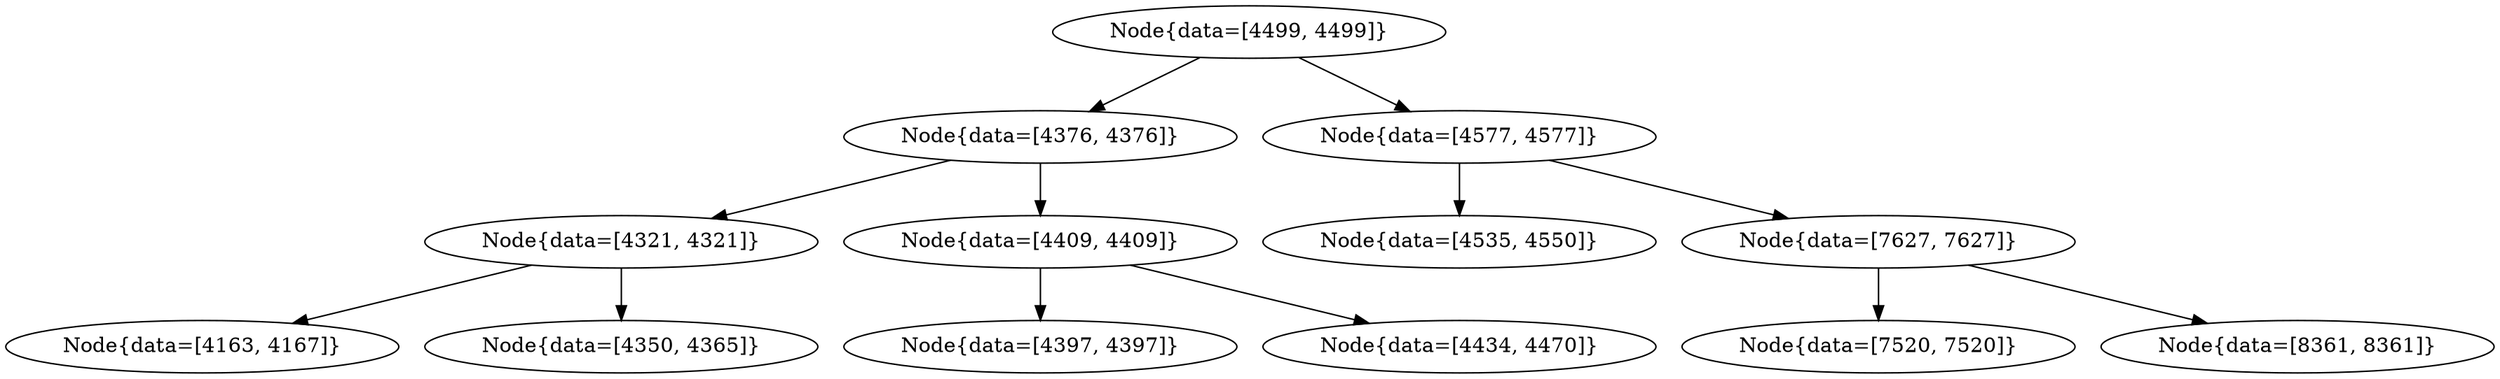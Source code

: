 digraph G{
1216741689 [label="Node{data=[4499, 4499]}"]
1216741689 -> 2114487283
2114487283 [label="Node{data=[4376, 4376]}"]
2114487283 -> 212207240
212207240 [label="Node{data=[4321, 4321]}"]
212207240 -> 1268892066
1268892066 [label="Node{data=[4163, 4167]}"]
212207240 -> 861310502
861310502 [label="Node{data=[4350, 4365]}"]
2114487283 -> 159089828
159089828 [label="Node{data=[4409, 4409]}"]
159089828 -> 894783813
894783813 [label="Node{data=[4397, 4397]}"]
159089828 -> 1891383964
1891383964 [label="Node{data=[4434, 4470]}"]
1216741689 -> 1998372115
1998372115 [label="Node{data=[4577, 4577]}"]
1998372115 -> 580340208
580340208 [label="Node{data=[4535, 4550]}"]
1998372115 -> 1029176222
1029176222 [label="Node{data=[7627, 7627]}"]
1029176222 -> 741236338
741236338 [label="Node{data=[7520, 7520]}"]
1029176222 -> 1044945601
1044945601 [label="Node{data=[8361, 8361]}"]
}
